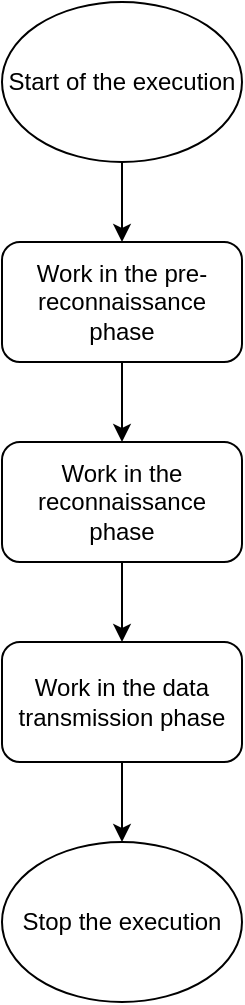 <mxfile version="13.7.5" type="device" pages="3"><diagram id="FmVqAxzDIAU9o4amakOp" name="Data exfiltration"><mxGraphModel dx="1038" dy="499" grid="1" gridSize="10" guides="1" tooltips="1" connect="1" arrows="1" fold="1" page="1" pageScale="1" pageWidth="850" pageHeight="1100" math="0" shadow="0"><root><mxCell id="ylC4O0EY6DUD0hQjd9hT-0"/><mxCell id="ylC4O0EY6DUD0hQjd9hT-1" parent="ylC4O0EY6DUD0hQjd9hT-0"/><mxCell id="bloJmnCgj9AqoXubU_6e-0" value="&lt;span&gt;Start of the execution&lt;/span&gt;" style="ellipse;whiteSpace=wrap;html=1;" vertex="1" parent="ylC4O0EY6DUD0hQjd9hT-1"><mxGeometry x="400" width="120" height="80" as="geometry"/></mxCell><mxCell id="0z73Ib8wT3s-EJNwYsqo-0" value="Work in the pre-reconnaissance phase" style="rounded=1;whiteSpace=wrap;html=1;" vertex="1" parent="ylC4O0EY6DUD0hQjd9hT-1"><mxGeometry x="400" y="120" width="120" height="60" as="geometry"/></mxCell><mxCell id="h3hoO_BoRo6AshsKopm7-0" value="" style="endArrow=classic;html=1;exitX=0.5;exitY=1;exitDx=0;exitDy=0;entryX=0.5;entryY=0;entryDx=0;entryDy=0;edgeStyle=orthogonalEdgeStyle;" edge="1" parent="ylC4O0EY6DUD0hQjd9hT-1" source="bloJmnCgj9AqoXubU_6e-0" target="0z73Ib8wT3s-EJNwYsqo-0"><mxGeometry width="50" height="50" relative="1" as="geometry"><mxPoint x="350" y="140" as="sourcePoint"/><mxPoint x="290" y="210" as="targetPoint"/></mxGeometry></mxCell><mxCell id="h3hoO_BoRo6AshsKopm7-1" value="Work in the reconnaissance phase" style="rounded=1;whiteSpace=wrap;html=1;" vertex="1" parent="ylC4O0EY6DUD0hQjd9hT-1"><mxGeometry x="400" y="220" width="120" height="60" as="geometry"/></mxCell><mxCell id="h3hoO_BoRo6AshsKopm7-2" value="Work in the data transmission phase" style="rounded=1;whiteSpace=wrap;html=1;" vertex="1" parent="ylC4O0EY6DUD0hQjd9hT-1"><mxGeometry x="400" y="320" width="120" height="60" as="geometry"/></mxCell><mxCell id="lDLMR8iciODxqv-F7bgt-0" value="&lt;span&gt;Stop the execution&lt;/span&gt;" style="ellipse;whiteSpace=wrap;html=1;" vertex="1" parent="ylC4O0EY6DUD0hQjd9hT-1"><mxGeometry x="400" y="420" width="120" height="80" as="geometry"/></mxCell><mxCell id="lDLMR8iciODxqv-F7bgt-1" value="" style="endArrow=classic;html=1;entryX=0.5;entryY=0;entryDx=0;entryDy=0;edgeStyle=orthogonalEdgeStyle;exitX=0.5;exitY=1;exitDx=0;exitDy=0;" edge="1" parent="ylC4O0EY6DUD0hQjd9hT-1" source="0z73Ib8wT3s-EJNwYsqo-0" target="h3hoO_BoRo6AshsKopm7-1"><mxGeometry width="50" height="50" relative="1" as="geometry"><mxPoint x="550" y="200" as="sourcePoint"/><mxPoint x="470" y="130" as="targetPoint"/></mxGeometry></mxCell><mxCell id="lDLMR8iciODxqv-F7bgt-2" value="" style="endArrow=classic;html=1;entryX=0.5;entryY=0;entryDx=0;entryDy=0;edgeStyle=orthogonalEdgeStyle;exitX=0.5;exitY=1;exitDx=0;exitDy=0;" edge="1" parent="ylC4O0EY6DUD0hQjd9hT-1" source="h3hoO_BoRo6AshsKopm7-1" target="h3hoO_BoRo6AshsKopm7-2"><mxGeometry width="50" height="50" relative="1" as="geometry"><mxPoint x="470" y="190" as="sourcePoint"/><mxPoint x="470" y="230" as="targetPoint"/></mxGeometry></mxCell><mxCell id="lDLMR8iciODxqv-F7bgt-3" value="" style="endArrow=classic;html=1;entryX=0.5;entryY=0;entryDx=0;entryDy=0;edgeStyle=orthogonalEdgeStyle;exitX=0.5;exitY=1;exitDx=0;exitDy=0;" edge="1" parent="ylC4O0EY6DUD0hQjd9hT-1" source="h3hoO_BoRo6AshsKopm7-2" target="lDLMR8iciODxqv-F7bgt-0"><mxGeometry width="50" height="50" relative="1" as="geometry"><mxPoint x="470" y="290" as="sourcePoint"/><mxPoint x="470" y="330" as="targetPoint"/></mxGeometry></mxCell></root></mxGraphModel></diagram><diagram id="kcEKyiXw3LY4Z_pXpMQ1" name="Emitter"><mxGraphModel dx="1038" dy="499" grid="1" gridSize="10" guides="1" tooltips="1" connect="1" arrows="1" fold="1" page="1" pageScale="1" pageWidth="850" pageHeight="1100" math="0" shadow="0"><root><mxCell id="0"/><mxCell id="1" parent="0"/><mxCell id="CT_mfB1pXwQxlS8KzmZg-2" value="Find the smart plug's device" style="rounded=1;whiteSpace=wrap;html=1;" parent="1" vertex="1"><mxGeometry x="400" y="110" width="120" height="60" as="geometry"/></mxCell><mxCell id="CT_mfB1pXwQxlS8KzmZg-3" value="&lt;span&gt;Start of the execution&lt;/span&gt;" style="ellipse;whiteSpace=wrap;html=1;" parent="1" vertex="1"><mxGeometry x="400" width="120" height="80" as="geometry"/></mxCell><mxCell id="CT_mfB1pXwQxlS8KzmZg-4" value="Connect to the smart plug's device" style="rounded=1;whiteSpace=wrap;html=1;" parent="1" vertex="1"><mxGeometry x="280" y="210" width="120" height="60" as="geometry"/></mxCell><mxCell id="CT_mfB1pXwQxlS8KzmZg-6" value="Read the smart plug's settings" style="rounded=1;whiteSpace=wrap;html=1;" parent="1" vertex="1"><mxGeometry x="520" y="210" width="120" height="60" as="geometry"/></mxCell><mxCell id="CT_mfB1pXwQxlS8KzmZg-8" value="Analyze the settings" style="rounded=1;whiteSpace=wrap;html=1;" parent="1" vertex="1"><mxGeometry x="520" y="310" width="120" height="60" as="geometry"/></mxCell><mxCell id="CT_mfB1pXwQxlS8KzmZg-9" value="Calculate the next color" style="rounded=1;whiteSpace=wrap;html=1;" parent="1" vertex="1"><mxGeometry x="280" y="310" width="120" height="60" as="geometry"/></mxCell><mxCell id="CT_mfB1pXwQxlS8KzmZg-10" value="Retrieve the data that should be exfiltrated" style="rounded=1;whiteSpace=wrap;html=1;" parent="1" vertex="1"><mxGeometry x="280" y="410" width="120" height="60" as="geometry"/></mxCell><mxCell id="CT_mfB1pXwQxlS8KzmZg-11" value="Convert the data that should be exfiltrated to bits" style="rounded=1;whiteSpace=wrap;html=1;" parent="1" vertex="1"><mxGeometry x="280" y="510" width="120" height="60" as="geometry"/></mxCell><mxCell id="CT_mfB1pXwQxlS8KzmZg-12" value="Apply the required compression functions" style="rounded=1;whiteSpace=wrap;html=1;" parent="1" vertex="1"><mxGeometry x="520" y="510" width="120" height="60" as="geometry"/></mxCell><mxCell id="CT_mfB1pXwQxlS8KzmZg-13" value="Data compression enabled" style="rhombus;whiteSpace=wrap;html=1;" parent="1" vertex="1"><mxGeometry x="440" y="400" width="80" height="80" as="geometry"/></mxCell><mxCell id="CT_mfB1pXwQxlS8KzmZg-14" value="" style="endArrow=classic;html=1;exitX=0.5;exitY=1;exitDx=0;exitDy=0;entryX=0.5;entryY=0;entryDx=0;entryDy=0;" parent="1" source="CT_mfB1pXwQxlS8KzmZg-3" target="CT_mfB1pXwQxlS8KzmZg-2" edge="1"><mxGeometry width="50" height="50" relative="1" as="geometry"><mxPoint x="260" y="210" as="sourcePoint"/><mxPoint x="310" y="160" as="targetPoint"/></mxGeometry></mxCell><mxCell id="CT_mfB1pXwQxlS8KzmZg-15" value="" style="endArrow=classic;html=1;exitX=0;exitY=0.5;exitDx=0;exitDy=0;entryX=0.5;entryY=0;entryDx=0;entryDy=0;edgeStyle=orthogonalEdgeStyle;" parent="1" source="CT_mfB1pXwQxlS8KzmZg-2" target="CT_mfB1pXwQxlS8KzmZg-4" edge="1"><mxGeometry width="50" height="50" relative="1" as="geometry"><mxPoint x="470" y="10" as="sourcePoint"/><mxPoint x="470" y="40" as="targetPoint"/></mxGeometry></mxCell><mxCell id="CT_mfB1pXwQxlS8KzmZg-16" value="" style="endArrow=classic;html=1;exitX=1;exitY=0.5;exitDx=0;exitDy=0;entryX=0;entryY=0.5;entryDx=0;entryDy=0;edgeStyle=orthogonalEdgeStyle;" parent="1" source="CT_mfB1pXwQxlS8KzmZg-4" target="CT_mfB1pXwQxlS8KzmZg-6" edge="1"><mxGeometry width="50" height="50" relative="1" as="geometry"><mxPoint x="530" y="70" as="sourcePoint"/><mxPoint x="340" y="210" as="targetPoint"/></mxGeometry></mxCell><mxCell id="CT_mfB1pXwQxlS8KzmZg-18" value="" style="endArrow=classic;html=1;exitX=0.5;exitY=1;exitDx=0;exitDy=0;entryX=0.5;entryY=0;entryDx=0;entryDy=0;edgeStyle=orthogonalEdgeStyle;" parent="1" source="CT_mfB1pXwQxlS8KzmZg-6" target="CT_mfB1pXwQxlS8KzmZg-8" edge="1"><mxGeometry width="50" height="50" relative="1" as="geometry"><mxPoint x="350" y="180" as="sourcePoint"/><mxPoint x="520" y="240" as="targetPoint"/></mxGeometry></mxCell><mxCell id="CT_mfB1pXwQxlS8KzmZg-19" value="" style="endArrow=classic;html=1;entryX=1;entryY=0.5;entryDx=0;entryDy=0;edgeStyle=orthogonalEdgeStyle;exitX=0;exitY=0.5;exitDx=0;exitDy=0;" parent="1" source="CT_mfB1pXwQxlS8KzmZg-8" target="CT_mfB1pXwQxlS8KzmZg-9" edge="1"><mxGeometry width="50" height="50" relative="1" as="geometry"><mxPoint x="490" y="300" as="sourcePoint"/><mxPoint x="530" y="250" as="targetPoint"/></mxGeometry></mxCell><mxCell id="CT_mfB1pXwQxlS8KzmZg-21" value="" style="endArrow=classic;html=1;edgeStyle=orthogonalEdgeStyle;exitX=0.5;exitY=1;exitDx=0;exitDy=0;entryX=0.5;entryY=0;entryDx=0;entryDy=0;" parent="1" source="CT_mfB1pXwQxlS8KzmZg-9" target="CT_mfB1pXwQxlS8KzmZg-10" edge="1"><mxGeometry width="50" height="50" relative="1" as="geometry"><mxPoint x="410" y="420" as="sourcePoint"/><mxPoint x="340" y="430" as="targetPoint"/></mxGeometry></mxCell><mxCell id="CT_mfB1pXwQxlS8KzmZg-22" value="" style="endArrow=classic;html=1;edgeStyle=orthogonalEdgeStyle;exitX=1;exitY=0.5;exitDx=0;exitDy=0;entryX=0;entryY=0.5;entryDx=0;entryDy=0;" parent="1" source="CT_mfB1pXwQxlS8KzmZg-10" target="CT_mfB1pXwQxlS8KzmZg-13" edge="1"><mxGeometry width="50" height="50" relative="1" as="geometry"><mxPoint x="350" y="380" as="sourcePoint"/><mxPoint x="350" y="420" as="targetPoint"/></mxGeometry></mxCell><mxCell id="CT_mfB1pXwQxlS8KzmZg-23" value="" style="endArrow=classic;html=1;edgeStyle=orthogonalEdgeStyle;exitX=1;exitY=0.5;exitDx=0;exitDy=0;entryX=0.5;entryY=0;entryDx=0;entryDy=0;" parent="1" source="CT_mfB1pXwQxlS8KzmZg-13" target="CT_mfB1pXwQxlS8KzmZg-12" edge="1"><mxGeometry width="50" height="50" relative="1" as="geometry"><mxPoint x="350" y="380" as="sourcePoint"/><mxPoint x="350" y="420" as="targetPoint"/></mxGeometry></mxCell><mxCell id="CT_mfB1pXwQxlS8KzmZg-24" value="Yes" style="edgeLabel;html=1;align=center;verticalAlign=middle;resizable=0;points=[];" parent="CT_mfB1pXwQxlS8KzmZg-23" vertex="1" connectable="0"><mxGeometry x="-0.865" y="1" relative="1" as="geometry"><mxPoint y="-9" as="offset"/></mxGeometry></mxCell><mxCell id="CT_mfB1pXwQxlS8KzmZg-25" value="" style="endArrow=classic;html=1;edgeStyle=orthogonalEdgeStyle;exitX=0.5;exitY=1;exitDx=0;exitDy=0;entryX=1;entryY=0.5;entryDx=0;entryDy=0;" parent="1" source="CT_mfB1pXwQxlS8KzmZg-13" target="CT_mfB1pXwQxlS8KzmZg-11" edge="1"><mxGeometry width="50" height="50" relative="1" as="geometry"><mxPoint x="350" y="380" as="sourcePoint"/><mxPoint x="350" y="420" as="targetPoint"/></mxGeometry></mxCell><mxCell id="CT_mfB1pXwQxlS8KzmZg-27" value="No" style="edgeLabel;html=1;align=center;verticalAlign=middle;resizable=0;points=[];" parent="CT_mfB1pXwQxlS8KzmZg-25" vertex="1" connectable="0"><mxGeometry x="-0.777" y="3" relative="1" as="geometry"><mxPoint x="7" y="-6" as="offset"/></mxGeometry></mxCell><mxCell id="CT_mfB1pXwQxlS8KzmZg-26" value="" style="endArrow=classic;html=1;edgeStyle=orthogonalEdgeStyle;exitX=0;exitY=0.5;exitDx=0;exitDy=0;entryX=1;entryY=0.5;entryDx=0;entryDy=0;" parent="1" source="CT_mfB1pXwQxlS8KzmZg-12" target="CT_mfB1pXwQxlS8KzmZg-11" edge="1"><mxGeometry width="50" height="50" relative="1" as="geometry"><mxPoint x="490" y="490" as="sourcePoint"/><mxPoint x="410" y="550" as="targetPoint"/></mxGeometry></mxCell><mxCell id="CT_mfB1pXwQxlS8KzmZg-28" value="Convert the bits to colors" style="rounded=1;whiteSpace=wrap;html=1;" parent="1" vertex="1"><mxGeometry x="280" y="610" width="120" height="60" as="geometry"/></mxCell><mxCell id="CT_mfB1pXwQxlS8KzmZg-30" value="" style="endArrow=classic;html=1;edgeStyle=orthogonalEdgeStyle;exitX=0.5;exitY=1;exitDx=0;exitDy=0;entryX=0.5;entryY=0;entryDx=0;entryDy=0;" parent="1" source="CT_mfB1pXwQxlS8KzmZg-11" target="CT_mfB1pXwQxlS8KzmZg-28" edge="1"><mxGeometry width="50" height="50" relative="1" as="geometry"><mxPoint x="350" y="380" as="sourcePoint"/><mxPoint x="350" y="420" as="targetPoint"/></mxGeometry></mxCell><mxCell id="CT_mfB1pXwQxlS8KzmZg-31" value="" style="endArrow=classic;html=1;edgeStyle=orthogonalEdgeStyle;entryX=0;entryY=0.5;entryDx=0;entryDy=0;exitX=0.5;exitY=1;exitDx=0;exitDy=0;" parent="1" source="CT_mfB1pXwQxlS8KzmZg-32" target="CT_mfB1pXwQxlS8KzmZg-40" edge="1"><mxGeometry width="50" height="50" relative="1" as="geometry"><mxPoint x="640" y="720" as="sourcePoint"/><mxPoint x="440" y="740" as="targetPoint"/><Array as="points"><mxPoint x="480" y="740"/><mxPoint x="300" y="740"/><mxPoint x="300" y="880"/></Array></mxGeometry></mxCell><mxCell id="CT_mfB1pXwQxlS8KzmZg-36" value="No" style="edgeLabel;html=1;align=center;verticalAlign=middle;resizable=0;points=[];" parent="CT_mfB1pXwQxlS8KzmZg-31" vertex="1" connectable="0"><mxGeometry x="-0.622" y="-2" relative="1" as="geometry"><mxPoint x="10" y="-48" as="offset"/></mxGeometry></mxCell><mxCell id="CT_mfB1pXwQxlS8KzmZg-32" value="Settings needs to be changed" style="rhombus;whiteSpace=wrap;html=1;" parent="1" vertex="1"><mxGeometry x="440" y="600" width="80" height="80" as="geometry"/></mxCell><mxCell id="CT_mfB1pXwQxlS8KzmZg-33" value="Change the smart plug's settings" style="rounded=1;whiteSpace=wrap;html=1;" parent="1" vertex="1"><mxGeometry x="520" y="710" width="120" height="60" as="geometry"/></mxCell><mxCell id="CT_mfB1pXwQxlS8KzmZg-34" value="" style="endArrow=classic;html=1;edgeStyle=orthogonalEdgeStyle;entryX=0.5;entryY=0;entryDx=0;entryDy=0;exitX=1;exitY=0.5;exitDx=0;exitDy=0;" parent="1" source="CT_mfB1pXwQxlS8KzmZg-32" target="CT_mfB1pXwQxlS8KzmZg-33" edge="1"><mxGeometry width="50" height="50" relative="1" as="geometry"><mxPoint x="490" y="690" as="sourcePoint"/><mxPoint x="410" y="740" as="targetPoint"/></mxGeometry></mxCell><mxCell id="CT_mfB1pXwQxlS8KzmZg-35" value="Yes" style="edgeLabel;html=1;align=center;verticalAlign=middle;resizable=0;points=[];" parent="CT_mfB1pXwQxlS8KzmZg-34" vertex="1" connectable="0"><mxGeometry x="-0.772" relative="1" as="geometry"><mxPoint y="-10" as="offset"/></mxGeometry></mxCell><mxCell id="CT_mfB1pXwQxlS8KzmZg-37" value="" style="endArrow=classic;html=1;edgeStyle=orthogonalEdgeStyle;entryX=0;entryY=0.5;entryDx=0;entryDy=0;exitX=1;exitY=0.5;exitDx=0;exitDy=0;" parent="1" source="CT_mfB1pXwQxlS8KzmZg-28" target="CT_mfB1pXwQxlS8KzmZg-32" edge="1"><mxGeometry width="50" height="50" relative="1" as="geometry"><mxPoint x="420" y="680" as="sourcePoint"/><mxPoint x="350" y="620" as="targetPoint"/></mxGeometry></mxCell><mxCell id="CT_mfB1pXwQxlS8KzmZg-40" value="The&lt;br&gt;color or the settings needs to&lt;br&gt;be changed&lt;br&gt;again" style="rhombus;whiteSpace=wrap;html=1;" parent="1" vertex="1"><mxGeometry x="350" y="830" width="100" height="100" as="geometry"/></mxCell><mxCell id="CT_mfB1pXwQxlS8KzmZg-41" value="" style="endArrow=classic;html=1;edgeStyle=orthogonalEdgeStyle;exitX=1;exitY=0.5;exitDx=0;exitDy=0;entryX=0;entryY=0.5;entryDx=0;entryDy=0;" parent="1" source="CT_mfB1pXwQxlS8KzmZg-40" target="kiV2F2CrPxqC1i02tBPz-7" edge="1"><mxGeometry width="50" height="50" relative="1" as="geometry"><mxPoint x="400" y="850" as="sourcePoint"/><mxPoint x="490" y="830" as="targetPoint"/></mxGeometry></mxCell><mxCell id="kiV2F2CrPxqC1i02tBPz-9" value="Yes" style="edgeLabel;html=1;align=center;verticalAlign=middle;resizable=0;points=[];" parent="CT_mfB1pXwQxlS8KzmZg-41" vertex="1" connectable="0"><mxGeometry x="-0.882" y="5" relative="1" as="geometry"><mxPoint x="6" y="-5" as="offset"/></mxGeometry></mxCell><mxCell id="CT_mfB1pXwQxlS8KzmZg-42" value="" style="endArrow=classic;html=1;edgeStyle=orthogonalEdgeStyle;exitX=1.004;exitY=0.581;exitDx=0;exitDy=0;entryX=0.5;entryY=0;entryDx=0;entryDy=0;exitPerimeter=0;" parent="1" source="kiV2F2CrPxqC1i02tBPz-7" target="CT_mfB1pXwQxlS8KzmZg-32" edge="1"><mxGeometry width="50" height="50" relative="1" as="geometry"><mxPoint x="550" y="860" as="sourcePoint"/><mxPoint x="620" y="860" as="targetPoint"/><Array as="points"><mxPoint x="650" y="885"/><mxPoint x="650" y="580"/><mxPoint x="480" y="580"/></Array></mxGeometry></mxCell><mxCell id="CT_mfB1pXwQxlS8KzmZg-44" value="&lt;span&gt;Stop the execution&lt;/span&gt;" style="ellipse;whiteSpace=wrap;html=1;" parent="1" vertex="1"><mxGeometry x="420" y="990" width="120" height="80" as="geometry"/></mxCell><mxCell id="CT_mfB1pXwQxlS8KzmZg-45" value="" style="endArrow=classic;html=1;edgeStyle=orthogonalEdgeStyle;exitX=0.5;exitY=1;exitDx=0;exitDy=0;entryX=0.5;entryY=0;entryDx=0;entryDy=0;" parent="1" source="CT_mfB1pXwQxlS8KzmZg-40" target="CT_mfB1pXwQxlS8KzmZg-44" edge="1"><mxGeometry width="50" height="50" relative="1" as="geometry"><mxPoint x="350" y="780" as="sourcePoint"/><mxPoint x="440" y="860" as="targetPoint"/></mxGeometry></mxCell><mxCell id="kiV2F2CrPxqC1i02tBPz-10" value="No" style="edgeLabel;html=1;align=center;verticalAlign=middle;resizable=0;points=[];" parent="CT_mfB1pXwQxlS8KzmZg-45" vertex="1" connectable="0"><mxGeometry x="-0.888" relative="1" as="geometry"><mxPoint x="15" as="offset"/></mxGeometry></mxCell><mxCell id="kiV2F2CrPxqC1i02tBPz-7" value="Wait an amount of time" style="rounded=1;whiteSpace=wrap;html=1;" parent="1" vertex="1"><mxGeometry x="520" y="850" width="120" height="60" as="geometry"/></mxCell><mxCell id="kiV2F2CrPxqC1i02tBPz-11" value="" style="endArrow=classic;html=1;edgeStyle=orthogonalEdgeStyle;exitX=0.5;exitY=1;exitDx=0;exitDy=0;entryX=0.5;entryY=0;entryDx=0;entryDy=0;" parent="1" source="CT_mfB1pXwQxlS8KzmZg-33" target="CT_mfB1pXwQxlS8KzmZg-40" edge="1"><mxGeometry width="50" height="50" relative="1" as="geometry"><mxPoint x="410" y="650" as="sourcePoint"/><mxPoint x="490" y="780" as="targetPoint"/></mxGeometry></mxCell></root></mxGraphModel></diagram><diagram id="2vVMofxVs-9-4HnUVaGb" name="Receiver"><mxGraphModel dx="1038" dy="499" grid="1" gridSize="10" guides="1" tooltips="1" connect="1" arrows="1" fold="1" page="1" pageScale="1" pageWidth="850" pageHeight="1100" math="0" shadow="0"><root><mxCell id="B4uvKr7AjPEj0GwYA7wv-0"/><mxCell id="B4uvKr7AjPEj0GwYA7wv-1" parent="B4uvKr7AjPEj0GwYA7wv-0"/><mxCell id="6LmxrY3PYZnc5kq_y8Yz-0" value="Read the next frame" style="rounded=1;whiteSpace=wrap;html=1;" vertex="1" parent="B4uvKr7AjPEj0GwYA7wv-1"><mxGeometry x="400" y="110" width="120" height="60" as="geometry"/></mxCell><mxCell id="6LmxrY3PYZnc5kq_y8Yz-1" value="&lt;span&gt;Start of the execution&lt;/span&gt;" style="ellipse;whiteSpace=wrap;html=1;" vertex="1" parent="B4uvKr7AjPEj0GwYA7wv-1"><mxGeometry x="400" width="120" height="80" as="geometry"/></mxCell><mxCell id="6LmxrY3PYZnc5kq_y8Yz-2" value="Calculate the average color components" style="rounded=1;whiteSpace=wrap;html=1;" vertex="1" parent="B4uvKr7AjPEj0GwYA7wv-1"><mxGeometry x="240" y="270" width="120" height="60" as="geometry"/></mxCell><mxCell id="6LmxrY3PYZnc5kq_y8Yz-3" value="Define the current calculated color as the initial color" style="rounded=1;whiteSpace=wrap;html=1;" vertex="1" parent="B4uvKr7AjPEj0GwYA7wv-1"><mxGeometry x="560" y="210" width="120" height="60" as="geometry"/></mxCell><mxCell id="6LmxrY3PYZnc5kq_y8Yz-4" value="" style="endArrow=classic;html=1;exitX=0.5;exitY=1;exitDx=0;exitDy=0;entryX=0.5;entryY=0;entryDx=0;entryDy=0;" edge="1" parent="B4uvKr7AjPEj0GwYA7wv-1" source="6LmxrY3PYZnc5kq_y8Yz-1" target="6LmxrY3PYZnc5kq_y8Yz-0"><mxGeometry width="50" height="50" relative="1" as="geometry"><mxPoint x="260" y="210" as="sourcePoint"/><mxPoint x="310" y="160" as="targetPoint"/></mxGeometry></mxCell><mxCell id="6LmxrY3PYZnc5kq_y8Yz-5" value="" style="endArrow=classic;html=1;exitX=0;exitY=0.5;exitDx=0;exitDy=0;entryX=0.5;entryY=0;entryDx=0;entryDy=0;edgeStyle=orthogonalEdgeStyle;" edge="1" parent="B4uvKr7AjPEj0GwYA7wv-1" source="6LmxrY3PYZnc5kq_y8Yz-0" target="UNrzZP2-fuSoXRntNCi0-52"><mxGeometry width="50" height="50" relative="1" as="geometry"><mxPoint x="470" y="10" as="sourcePoint"/><mxPoint x="470" y="40" as="targetPoint"/></mxGeometry></mxCell><mxCell id="6LmxrY3PYZnc5kq_y8Yz-6" value="" style="endArrow=classic;html=1;exitX=1;exitY=0.5;exitDx=0;exitDy=0;entryX=0;entryY=0.5;entryDx=0;entryDy=0;edgeStyle=orthogonalEdgeStyle;" edge="1" parent="B4uvKr7AjPEj0GwYA7wv-1" source="6LmxrY3PYZnc5kq_y8Yz-2" target="cclOkQun2SQc8G7EMMKB-0"><mxGeometry width="50" height="50" relative="1" as="geometry"><mxPoint x="530" y="70" as="sourcePoint"/><mxPoint x="340" y="210" as="targetPoint"/></mxGeometry></mxCell><mxCell id="cclOkQun2SQc8G7EMMKB-8" value="" style="edgeStyle=orthogonalEdgeStyle;rounded=1;orthogonalLoop=1;jettySize=auto;html=1;entryX=0.5;entryY=0;entryDx=0;entryDy=0;exitX=0.5;exitY=1;exitDx=0;exitDy=0;" edge="1" parent="B4uvKr7AjPEj0GwYA7wv-1" source="cclOkQun2SQc8G7EMMKB-0" target="cclOkQun2SQc8G7EMMKB-30"><mxGeometry relative="1" as="geometry"><mxPoint x="460" y="490" as="sourcePoint"/></mxGeometry></mxCell><mxCell id="cclOkQun2SQc8G7EMMKB-10" value="Yes" style="edgeLabel;html=1;align=center;verticalAlign=middle;resizable=0;points=[];" vertex="1" connectable="0" parent="cclOkQun2SQc8G7EMMKB-8"><mxGeometry x="-0.512" y="1" relative="1" as="geometry"><mxPoint x="-21" y="-14" as="offset"/></mxGeometry></mxCell><mxCell id="cclOkQun2SQc8G7EMMKB-0" value="Initial color saved" style="rhombus;whiteSpace=wrap;html=1;" vertex="1" parent="B4uvKr7AjPEj0GwYA7wv-1"><mxGeometry x="420" y="200" width="80" height="80" as="geometry"/></mxCell><mxCell id="cclOkQun2SQc8G7EMMKB-1" value="" style="endArrow=classic;html=1;exitX=1;exitY=0.5;exitDx=0;exitDy=0;entryX=0;entryY=0.5;entryDx=0;entryDy=0;edgeStyle=orthogonalEdgeStyle;" edge="1" parent="B4uvKr7AjPEj0GwYA7wv-1" source="cclOkQun2SQc8G7EMMKB-0" target="6LmxrY3PYZnc5kq_y8Yz-3"><mxGeometry width="50" height="50" relative="1" as="geometry"><mxPoint x="410" y="250" as="sourcePoint"/><mxPoint x="435" y="280" as="targetPoint"/></mxGeometry></mxCell><mxCell id="cclOkQun2SQc8G7EMMKB-2" value="No" style="edgeLabel;html=1;align=center;verticalAlign=middle;resizable=0;points=[];" vertex="1" connectable="0" parent="cclOkQun2SQc8G7EMMKB-1"><mxGeometry x="-0.684" y="-4" relative="1" as="geometry"><mxPoint y="-14" as="offset"/></mxGeometry></mxCell><mxCell id="cclOkQun2SQc8G7EMMKB-4" value="The color&lt;br&gt;variations exceeded&lt;br&gt;the limits compared to the previous&lt;br&gt;stable state" style="rhombus;whiteSpace=wrap;html=1;" vertex="1" parent="B4uvKr7AjPEj0GwYA7wv-1"><mxGeometry x="560" y="655" width="130" height="130" as="geometry"/></mxCell><mxCell id="cclOkQun2SQc8G7EMMKB-7" value="" style="endArrow=classic;html=1;entryX=1;entryY=0.5;entryDx=0;entryDy=0;edgeStyle=orthogonalEdgeStyle;exitX=0;exitY=0.5;exitDx=0;exitDy=0;" edge="1" parent="B4uvKr7AjPEj0GwYA7wv-1" source="cclOkQun2SQc8G7EMMKB-4" target="cclOkQun2SQc8G7EMMKB-13"><mxGeometry width="50" height="50" relative="1" as="geometry"><mxPoint x="560" y="830" as="sourcePoint"/><mxPoint x="590" y="720" as="targetPoint"/></mxGeometry></mxCell><mxCell id="cclOkQun2SQc8G7EMMKB-11" value="No" style="edgeLabel;html=1;align=center;verticalAlign=middle;resizable=0;points=[];" vertex="1" connectable="0" parent="cclOkQun2SQc8G7EMMKB-7"><mxGeometry x="-0.24" y="1" relative="1" as="geometry"><mxPoint x="9" y="-11" as="offset"/></mxGeometry></mxCell><mxCell id="cclOkQun2SQc8G7EMMKB-9" value="" style="edgeStyle=orthogonalEdgeStyle;rounded=1;orthogonalLoop=1;jettySize=auto;html=1;entryX=1;entryY=0.5;entryDx=0;entryDy=0;exitX=0.5;exitY=1;exitDx=0;exitDy=0;" edge="1" parent="B4uvKr7AjPEj0GwYA7wv-1" source="6LmxrY3PYZnc5kq_y8Yz-3" target="cclOkQun2SQc8G7EMMKB-30"><mxGeometry relative="1" as="geometry"><mxPoint x="760" y="400" as="sourcePoint"/><mxPoint x="370" y="250" as="targetPoint"/></mxGeometry></mxCell><mxCell id="cclOkQun2SQc8G7EMMKB-13" value="The&lt;br&gt;current time is greater than the resuming&lt;br&gt;time" style="rhombus;whiteSpace=wrap;html=1;" vertex="1" parent="B4uvKr7AjPEj0GwYA7wv-1"><mxGeometry x="410" y="670" width="100" height="100" as="geometry"/></mxCell><mxCell id="cclOkQun2SQc8G7EMMKB-15" value="" style="edgeStyle=orthogonalEdgeStyle;rounded=1;orthogonalLoop=1;jettySize=auto;html=1;entryX=0.5;entryY=0;entryDx=0;entryDy=0;exitX=0.5;exitY=1;exitDx=0;exitDy=0;" edge="1" parent="B4uvKr7AjPEj0GwYA7wv-1" source="cclOkQun2SQc8G7EMMKB-13" target="UNrzZP2-fuSoXRntNCi0-10"><mxGeometry relative="1" as="geometry"><mxPoint x="630" y="760" as="sourcePoint"/><mxPoint x="790" y="800" as="targetPoint"/></mxGeometry></mxCell><mxCell id="cclOkQun2SQc8G7EMMKB-16" value="Yes" style="edgeLabel;html=1;align=center;verticalAlign=middle;resizable=0;points=[];" vertex="1" connectable="0" parent="cclOkQun2SQc8G7EMMKB-15"><mxGeometry x="-0.512" y="1" relative="1" as="geometry"><mxPoint x="-21" y="-5" as="offset"/></mxGeometry></mxCell><mxCell id="cclOkQun2SQc8G7EMMKB-17" value="" style="edgeStyle=orthogonalEdgeStyle;rounded=1;orthogonalLoop=1;jettySize=auto;html=1;entryX=0.5;entryY=0;entryDx=0;entryDy=0;exitX=0.5;exitY=1;exitDx=0;exitDy=0;" edge="1" parent="B4uvKr7AjPEj0GwYA7wv-1" source="cclOkQun2SQc8G7EMMKB-4" target="UNrzZP2-fuSoXRntNCi0-11"><mxGeometry relative="1" as="geometry"><mxPoint x="470" y="890" as="sourcePoint"/><mxPoint x="630" y="930" as="targetPoint"/></mxGeometry></mxCell><mxCell id="cclOkQun2SQc8G7EMMKB-18" value="Yes" style="edgeLabel;html=1;align=center;verticalAlign=middle;resizable=0;points=[];" vertex="1" connectable="0" parent="cclOkQun2SQc8G7EMMKB-17"><mxGeometry x="-0.512" y="1" relative="1" as="geometry"><mxPoint x="14" y="63" as="offset"/></mxGeometry></mxCell><mxCell id="cclOkQun2SQc8G7EMMKB-21" value="Processing&lt;br&gt;state is equals to &quot;search for additional color's&lt;br&gt;variations&quot;" style="rhombus;whiteSpace=wrap;html=1;" vertex="1" parent="B4uvKr7AjPEj0GwYA7wv-1"><mxGeometry x="400" y="510" width="120" height="120" as="geometry"/></mxCell><mxCell id="cclOkQun2SQc8G7EMMKB-22" value="" style="edgeStyle=orthogonalEdgeStyle;rounded=1;orthogonalLoop=1;jettySize=auto;html=1;entryX=0.5;entryY=0;entryDx=0;entryDy=0;exitX=1;exitY=0.5;exitDx=0;exitDy=0;" edge="1" parent="B4uvKr7AjPEj0GwYA7wv-1" source="cclOkQun2SQc8G7EMMKB-21" target="cclOkQun2SQc8G7EMMKB-4"><mxGeometry relative="1" as="geometry"><mxPoint x="470" y="500" as="sourcePoint"/><mxPoint x="620" y="680" as="targetPoint"/></mxGeometry></mxCell><mxCell id="cclOkQun2SQc8G7EMMKB-23" value="Yes" style="edgeLabel;html=1;align=center;verticalAlign=middle;resizable=0;points=[];" vertex="1" connectable="0" parent="cclOkQun2SQc8G7EMMKB-22"><mxGeometry x="-0.512" y="1" relative="1" as="geometry"><mxPoint x="-39" y="-9" as="offset"/></mxGeometry></mxCell><mxCell id="cclOkQun2SQc8G7EMMKB-24" value="Processing&lt;br&gt;state is equals to &quot;stabilize the&lt;br&gt;color&quot;" style="rhombus;whiteSpace=wrap;html=1;" vertex="1" parent="B4uvKr7AjPEj0GwYA7wv-1"><mxGeometry x="240" y="510" width="120" height="120" as="geometry"/></mxCell><mxCell id="cclOkQun2SQc8G7EMMKB-25" value="" style="edgeStyle=orthogonalEdgeStyle;rounded=1;orthogonalLoop=1;jettySize=auto;html=1;entryX=1;entryY=0.5;entryDx=0;entryDy=0;exitX=0;exitY=0.5;exitDx=0;exitDy=0;" edge="1" parent="B4uvKr7AjPEj0GwYA7wv-1" source="cclOkQun2SQc8G7EMMKB-21" target="cclOkQun2SQc8G7EMMKB-24"><mxGeometry relative="1" as="geometry"><mxPoint x="530" y="580" as="sourcePoint"/><mxPoint x="630" y="680" as="targetPoint"/></mxGeometry></mxCell><mxCell id="cclOkQun2SQc8G7EMMKB-26" value="No" style="edgeLabel;html=1;align=center;verticalAlign=middle;resizable=0;points=[];" vertex="1" connectable="0" parent="cclOkQun2SQc8G7EMMKB-25"><mxGeometry x="-0.512" y="1" relative="1" as="geometry"><mxPoint y="-9" as="offset"/></mxGeometry></mxCell><mxCell id="cclOkQun2SQc8G7EMMKB-27" value="" style="edgeStyle=orthogonalEdgeStyle;rounded=1;orthogonalLoop=1;jettySize=auto;html=1;entryX=0.5;entryY=0;entryDx=0;entryDy=0;exitX=0.5;exitY=1;exitDx=0;exitDy=0;" edge="1" parent="B4uvKr7AjPEj0GwYA7wv-1" source="cclOkQun2SQc8G7EMMKB-24" target="UNrzZP2-fuSoXRntNCi0-21"><mxGeometry relative="1" as="geometry"><mxPoint x="410" y="580" as="sourcePoint"/><mxPoint x="300" y="680" as="targetPoint"/></mxGeometry></mxCell><mxCell id="cclOkQun2SQc8G7EMMKB-28" value="Yes" style="edgeLabel;html=1;align=center;verticalAlign=middle;resizable=0;points=[];" vertex="1" connectable="0" parent="cclOkQun2SQc8G7EMMKB-27"><mxGeometry x="-0.512" y="1" relative="1" as="geometry"><mxPoint x="-16" y="-12" as="offset"/></mxGeometry></mxCell><mxCell id="cclOkQun2SQc8G7EMMKB-30" value="One bit&lt;br&gt;was successfully&lt;br&gt;received previously&lt;br&gt;and the current color is very close to&lt;br&gt;the initial&lt;br&gt;color" style="rhombus;whiteSpace=wrap;html=1;" vertex="1" parent="B4uvKr7AjPEj0GwYA7wv-1"><mxGeometry x="390" y="310" width="140" height="140" as="geometry"/></mxCell><mxCell id="cclOkQun2SQc8G7EMMKB-31" value="" style="edgeStyle=orthogonalEdgeStyle;rounded=1;orthogonalLoop=1;jettySize=auto;html=1;exitX=0;exitY=0.5;exitDx=0;exitDy=0;entryX=0.5;entryY=0;entryDx=0;entryDy=0;strokeColor=#990000;" edge="1" parent="B4uvKr7AjPEj0GwYA7wv-1" source="cclOkQun2SQc8G7EMMKB-30" target="UNrzZP2-fuSoXRntNCi0-0"><mxGeometry relative="1" as="geometry"><mxPoint x="340" y="320" as="sourcePoint"/><mxPoint x="200" y="410" as="targetPoint"/><Array as="points"><mxPoint x="140" y="380"/><mxPoint x="140" y="1130"/><mxPoint x="180" y="1130"/></Array></mxGeometry></mxCell><mxCell id="cclOkQun2SQc8G7EMMKB-32" value="Yes" style="edgeLabel;html=1;align=center;verticalAlign=middle;resizable=0;points=[];" vertex="1" connectable="0" parent="cclOkQun2SQc8G7EMMKB-31"><mxGeometry x="-0.512" y="1" relative="1" as="geometry"><mxPoint x="239" y="-99" as="offset"/></mxGeometry></mxCell><mxCell id="UNrzZP2-fuSoXRntNCi0-0" value="&lt;span&gt;Stop the execution&lt;/span&gt;" style="ellipse;whiteSpace=wrap;html=1;" vertex="1" parent="B4uvKr7AjPEj0GwYA7wv-1"><mxGeometry x="120" y="1240" width="120" height="80" as="geometry"/></mxCell><mxCell id="UNrzZP2-fuSoXRntNCi0-1" value="" style="edgeStyle=orthogonalEdgeStyle;rounded=1;orthogonalLoop=1;jettySize=auto;html=1;exitX=0.5;exitY=1;exitDx=0;exitDy=0;entryX=0.5;entryY=0;entryDx=0;entryDy=0;" edge="1" parent="B4uvKr7AjPEj0GwYA7wv-1" source="cclOkQun2SQc8G7EMMKB-30" target="cclOkQun2SQc8G7EMMKB-21"><mxGeometry relative="1" as="geometry"><mxPoint x="110" y="520" as="sourcePoint"/><mxPoint x="280" y="450" as="targetPoint"/></mxGeometry></mxCell><mxCell id="UNrzZP2-fuSoXRntNCi0-2" value="No" style="edgeLabel;html=1;align=center;verticalAlign=middle;resizable=0;points=[];" vertex="1" connectable="0" parent="UNrzZP2-fuSoXRntNCi0-1"><mxGeometry x="-0.512" y="1" relative="1" as="geometry"><mxPoint x="-21" y="-15" as="offset"/></mxGeometry></mxCell><mxCell id="UNrzZP2-fuSoXRntNCi0-8" value="" style="edgeStyle=orthogonalEdgeStyle;rounded=1;orthogonalLoop=1;jettySize=auto;html=1;exitX=0;exitY=0.5;exitDx=0;exitDy=0;entryX=0;entryY=0.25;entryDx=0;entryDy=0;" edge="1" parent="B4uvKr7AjPEj0GwYA7wv-1" source="cclOkQun2SQc8G7EMMKB-24" target="6LmxrY3PYZnc5kq_y8Yz-0"><mxGeometry relative="1" as="geometry"><mxPoint x="410" y="580" as="sourcePoint"/><mxPoint x="180" y="190" as="targetPoint"/></mxGeometry></mxCell><mxCell id="UNrzZP2-fuSoXRntNCi0-9" value="No" style="edgeLabel;html=1;align=center;verticalAlign=middle;resizable=0;points=[];" vertex="1" connectable="0" parent="UNrzZP2-fuSoXRntNCi0-8"><mxGeometry x="-0.512" y="1" relative="1" as="geometry"><mxPoint x="11" y="119" as="offset"/></mxGeometry></mxCell><mxCell id="UNrzZP2-fuSoXRntNCi0-10" value="Update the next resuming time" style="rounded=1;whiteSpace=wrap;html=1;" vertex="1" parent="B4uvKr7AjPEj0GwYA7wv-1"><mxGeometry x="400" y="800" width="120" height="50" as="geometry"/></mxCell><mxCell id="UNrzZP2-fuSoXRntNCi0-11" value="Set the processing state as &quot;stabilize the&lt;br&gt;color&quot;" style="rounded=1;whiteSpace=wrap;html=1;" vertex="1" parent="B4uvKr7AjPEj0GwYA7wv-1"><mxGeometry x="565" y="915" width="120" height="50" as="geometry"/></mxCell><mxCell id="UNrzZP2-fuSoXRntNCi0-12" value="" style="endArrow=classic;html=1;edgeStyle=orthogonalEdgeStyle;exitX=0.563;exitY=0.992;exitDx=0;exitDy=0;exitPerimeter=0;entryX=0.5;entryY=0;entryDx=0;entryDy=0;" edge="1" parent="B4uvKr7AjPEj0GwYA7wv-1" source="UNrzZP2-fuSoXRntNCi0-10" target="UNrzZP2-fuSoXRntNCi0-13"><mxGeometry width="50" height="50" relative="1" as="geometry"><mxPoint x="650" y="460" as="sourcePoint"/><mxPoint x="760" y="640" as="targetPoint"/></mxGeometry></mxCell><mxCell id="UNrzZP2-fuSoXRntNCi0-13" value="A&lt;br&gt;previous color was been&lt;br&gt;seen" style="rhombus;whiteSpace=wrap;html=1;" vertex="1" parent="B4uvKr7AjPEj0GwYA7wv-1"><mxGeometry x="410" y="890" width="100" height="100" as="geometry"/></mxCell><mxCell id="UNrzZP2-fuSoXRntNCi0-14" value="" style="endArrow=classic;html=1;edgeStyle=orthogonalEdgeStyle;exitX=1;exitY=0.5;exitDx=0;exitDy=0;entryX=0;entryY=0.5;entryDx=0;entryDy=0;" edge="1" parent="B4uvKr7AjPEj0GwYA7wv-1" source="UNrzZP2-fuSoXRntNCi0-13" target="UNrzZP2-fuSoXRntNCi0-11"><mxGeometry width="50" height="50" relative="1" as="geometry"><mxPoint x="477.56" y="859.6" as="sourcePoint"/><mxPoint x="470" y="900" as="targetPoint"/></mxGeometry></mxCell><mxCell id="UNrzZP2-fuSoXRntNCi0-15" value="Yes" style="edgeLabel;html=1;align=center;verticalAlign=middle;resizable=0;points=[];" vertex="1" connectable="0" parent="UNrzZP2-fuSoXRntNCi0-14"><mxGeometry x="-0.749" y="-1" relative="1" as="geometry"><mxPoint x="3" y="-11" as="offset"/></mxGeometry></mxCell><mxCell id="UNrzZP2-fuSoXRntNCi0-16" value="" style="edgeStyle=orthogonalEdgeStyle;rounded=1;orthogonalLoop=1;jettySize=auto;html=1;exitX=0;exitY=0.5;exitDx=0;exitDy=0;entryX=0;entryY=0.25;entryDx=0;entryDy=0;strokeColor=#4D9900;" edge="1" parent="B4uvKr7AjPEj0GwYA7wv-1" source="UNrzZP2-fuSoXRntNCi0-13" target="6LmxrY3PYZnc5kq_y8Yz-0"><mxGeometry relative="1" as="geometry"><mxPoint x="250" y="580" as="sourcePoint"/><mxPoint x="270" y="90" as="targetPoint"/><Array as="points"><mxPoint x="200" y="940"/><mxPoint x="200" y="125"/></Array></mxGeometry></mxCell><mxCell id="UNrzZP2-fuSoXRntNCi0-17" value="No" style="edgeLabel;html=1;align=center;verticalAlign=middle;resizable=0;points=[];" vertex="1" connectable="0" parent="UNrzZP2-fuSoXRntNCi0-16"><mxGeometry x="-0.512" y="1" relative="1" as="geometry"><mxPoint x="201" y="79" as="offset"/></mxGeometry></mxCell><mxCell id="UNrzZP2-fuSoXRntNCi0-18" value="" style="edgeStyle=orthogonalEdgeStyle;rounded=1;orthogonalLoop=1;jettySize=auto;html=1;exitX=0.5;exitY=1;exitDx=0;exitDy=0;entryX=0;entryY=0.25;entryDx=0;entryDy=0;strokeColor=#994C00;" edge="1" parent="B4uvKr7AjPEj0GwYA7wv-1" source="UNrzZP2-fuSoXRntNCi0-11" target="6LmxrY3PYZnc5kq_y8Yz-0"><mxGeometry relative="1" as="geometry"><mxPoint x="420" y="950" as="sourcePoint"/><mxPoint x="340" y="90" as="targetPoint"/><Array as="points"><mxPoint x="625" y="1000"/><mxPoint x="190" y="1000"/><mxPoint x="190" y="125"/></Array></mxGeometry></mxCell><mxCell id="UNrzZP2-fuSoXRntNCi0-21" value="The color&lt;br&gt;variations are pretty&lt;br&gt;low compared to the previous state" style="rhombus;whiteSpace=wrap;html=1;" vertex="1" parent="B4uvKr7AjPEj0GwYA7wv-1"><mxGeometry x="235" y="680" width="130" height="130" as="geometry"/></mxCell><mxCell id="UNrzZP2-fuSoXRntNCi0-22" value="Set the processing state as &quot;search for additional color's&lt;br&gt;variations&quot;" style="rounded=1;whiteSpace=wrap;html=1;" vertex="1" parent="B4uvKr7AjPEj0GwYA7wv-1"><mxGeometry x="540" y="1270" width="120" height="60" as="geometry"/></mxCell><mxCell id="UNrzZP2-fuSoXRntNCi0-23" value="Reconnaissance&lt;br&gt;is still enabled" style="rhombus;whiteSpace=wrap;html=1;" vertex="1" parent="B4uvKr7AjPEj0GwYA7wv-1"><mxGeometry x="245" y="830" width="110" height="100" as="geometry"/></mxCell><mxCell id="UNrzZP2-fuSoXRntNCi0-24" value="Current&lt;br&gt;color could be added to the list of the recorded&lt;br&gt;colors" style="rhombus;whiteSpace=wrap;html=1;" vertex="1" parent="B4uvKr7AjPEj0GwYA7wv-1"><mxGeometry x="380" y="1040" width="110" height="110" as="geometry"/></mxCell><mxCell id="UNrzZP2-fuSoXRntNCi0-25" value="" style="endArrow=classic;html=1;edgeStyle=orthogonalEdgeStyle;exitX=1;exitY=1;exitDx=0;exitDy=0;entryX=0.5;entryY=0;entryDx=0;entryDy=0;" edge="1" parent="B4uvKr7AjPEj0GwYA7wv-1" source="UNrzZP2-fuSoXRntNCi0-23" target="UNrzZP2-fuSoXRntNCi0-24"><mxGeometry width="50" height="50" relative="1" as="geometry"><mxPoint x="477.56" y="859.6" as="sourcePoint"/><mxPoint x="470" y="900" as="targetPoint"/><Array as="points"><mxPoint x="330" y="905"/><mxPoint x="330" y="990"/><mxPoint x="435" y="990"/></Array></mxGeometry></mxCell><mxCell id="UNrzZP2-fuSoXRntNCi0-29" value="Yes" style="edgeLabel;html=1;align=center;verticalAlign=middle;resizable=0;points=[];" vertex="1" connectable="0" parent="UNrzZP2-fuSoXRntNCi0-25"><mxGeometry x="-0.848" y="-1" relative="1" as="geometry"><mxPoint x="18.5" y="-9" as="offset"/></mxGeometry></mxCell><mxCell id="UNrzZP2-fuSoXRntNCi0-26" value="Add the color to the list of the recorded colors" style="rounded=1;whiteSpace=wrap;html=1;" vertex="1" parent="B4uvKr7AjPEj0GwYA7wv-1"><mxGeometry x="540" y="1065" width="120" height="60" as="geometry"/></mxCell><mxCell id="UNrzZP2-fuSoXRntNCi0-27" value="" style="endArrow=classic;html=1;edgeStyle=orthogonalEdgeStyle;exitX=1;exitY=0.5;exitDx=0;exitDy=0;entryX=0;entryY=0.5;entryDx=0;entryDy=0;" edge="1" parent="B4uvKr7AjPEj0GwYA7wv-1" source="UNrzZP2-fuSoXRntNCi0-24" target="UNrzZP2-fuSoXRntNCi0-26"><mxGeometry width="50" height="50" relative="1" as="geometry"><mxPoint x="332.5" y="915" as="sourcePoint"/><mxPoint x="445" y="1050" as="targetPoint"/></mxGeometry></mxCell><mxCell id="UNrzZP2-fuSoXRntNCi0-28" value="Yes" style="edgeLabel;html=1;align=center;verticalAlign=middle;resizable=0;points=[];" vertex="1" connectable="0" parent="UNrzZP2-fuSoXRntNCi0-27"><mxGeometry x="-0.72" y="-2" relative="1" as="geometry"><mxPoint x="-4" y="-17" as="offset"/></mxGeometry></mxCell><mxCell id="UNrzZP2-fuSoXRntNCi0-30" value="" style="edgeStyle=orthogonalEdgeStyle;rounded=1;orthogonalLoop=1;jettySize=auto;html=1;entryX=0.5;entryY=0;entryDx=0;entryDy=0;exitX=0.5;exitY=1;exitDx=0;exitDy=0;" edge="1" parent="B4uvKr7AjPEj0GwYA7wv-1" source="UNrzZP2-fuSoXRntNCi0-21" target="UNrzZP2-fuSoXRntNCi0-23"><mxGeometry relative="1" as="geometry"><mxPoint x="310" y="640" as="sourcePoint"/><mxPoint x="310" y="690" as="targetPoint"/></mxGeometry></mxCell><mxCell id="UNrzZP2-fuSoXRntNCi0-31" value="Yes" style="edgeLabel;html=1;align=center;verticalAlign=middle;resizable=0;points=[];" vertex="1" connectable="0" parent="UNrzZP2-fuSoXRntNCi0-30"><mxGeometry x="-0.512" y="1" relative="1" as="geometry"><mxPoint x="-16" y="-1" as="offset"/></mxGeometry></mxCell><mxCell id="UNrzZP2-fuSoXRntNCi0-32" value="" style="edgeStyle=orthogonalEdgeStyle;rounded=1;orthogonalLoop=1;jettySize=auto;html=1;exitX=0;exitY=0.5;exitDx=0;exitDy=0;entryX=0;entryY=0.25;entryDx=0;entryDy=0;strokeColor=#00CC66;" edge="1" parent="B4uvKr7AjPEj0GwYA7wv-1" source="UNrzZP2-fuSoXRntNCi0-21" target="6LmxrY3PYZnc5kq_y8Yz-0"><mxGeometry relative="1" as="geometry"><mxPoint x="250" y="580" as="sourcePoint"/><mxPoint x="410" y="135" as="targetPoint"/><Array as="points"><mxPoint x="210" y="745"/><mxPoint x="210" y="125"/></Array></mxGeometry></mxCell><mxCell id="UNrzZP2-fuSoXRntNCi0-33" value="No" style="edgeLabel;html=1;align=center;verticalAlign=middle;resizable=0;points=[];" vertex="1" connectable="0" parent="UNrzZP2-fuSoXRntNCi0-32"><mxGeometry x="-0.512" y="1" relative="1" as="geometry"><mxPoint x="11" y="164" as="offset"/></mxGeometry></mxCell><mxCell id="UNrzZP2-fuSoXRntNCi0-34" value="" style="endArrow=classic;html=1;edgeStyle=orthogonalEdgeStyle;exitX=0.5;exitY=1;exitDx=0;exitDy=0;entryX=0.5;entryY=0;entryDx=0;entryDy=0;" edge="1" parent="B4uvKr7AjPEj0GwYA7wv-1" source="UNrzZP2-fuSoXRntNCi0-26" target="UNrzZP2-fuSoXRntNCi0-22"><mxGeometry width="50" height="50" relative="1" as="geometry"><mxPoint x="500" y="1105" as="sourcePoint"/><mxPoint x="550" y="1105" as="targetPoint"/></mxGeometry></mxCell><mxCell id="UNrzZP2-fuSoXRntNCi0-36" value="Current&lt;br&gt;color is the&lt;br&gt;same as the first transmitted&lt;br&gt;color" style="rhombus;whiteSpace=wrap;html=1;" vertex="1" parent="B4uvKr7AjPEj0GwYA7wv-1"><mxGeometry x="290" y="1120" width="110" height="110" as="geometry"/></mxCell><mxCell id="UNrzZP2-fuSoXRntNCi0-37" value="" style="endArrow=classic;html=1;edgeStyle=orthogonalEdgeStyle;exitX=0;exitY=0.5;exitDx=0;exitDy=0;entryX=0.5;entryY=0;entryDx=0;entryDy=0;" edge="1" parent="B4uvKr7AjPEj0GwYA7wv-1" source="UNrzZP2-fuSoXRntNCi0-24" target="UNrzZP2-fuSoXRntNCi0-36"><mxGeometry width="50" height="50" relative="1" as="geometry"><mxPoint x="500" y="1105" as="sourcePoint"/><mxPoint x="550" y="1105" as="targetPoint"/></mxGeometry></mxCell><mxCell id="UNrzZP2-fuSoXRntNCi0-38" value="No" style="edgeLabel;html=1;align=center;verticalAlign=middle;resizable=0;points=[];" vertex="1" connectable="0" parent="UNrzZP2-fuSoXRntNCi0-37"><mxGeometry x="-0.72" y="-2" relative="1" as="geometry"><mxPoint x="-7" y="-13" as="offset"/></mxGeometry></mxCell><mxCell id="UNrzZP2-fuSoXRntNCi0-39" value="Disable the reconnaissance mode" style="rounded=1;whiteSpace=wrap;html=1;" vertex="1" parent="B4uvKr7AjPEj0GwYA7wv-1"><mxGeometry x="365" y="1230" width="120" height="60" as="geometry"/></mxCell><mxCell id="UNrzZP2-fuSoXRntNCi0-40" value="" style="endArrow=classic;html=1;edgeStyle=orthogonalEdgeStyle;exitX=0.5;exitY=1;exitDx=0;exitDy=0;entryX=0;entryY=0.5;entryDx=0;entryDy=0;" edge="1" parent="B4uvKr7AjPEj0GwYA7wv-1" source="UNrzZP2-fuSoXRntNCi0-36" target="UNrzZP2-fuSoXRntNCi0-39"><mxGeometry width="50" height="50" relative="1" as="geometry"><mxPoint x="500" y="1105" as="sourcePoint"/><mxPoint x="550" y="1105" as="targetPoint"/></mxGeometry></mxCell><mxCell id="UNrzZP2-fuSoXRntNCi0-41" value="Yes" style="edgeLabel;html=1;align=center;verticalAlign=middle;resizable=0;points=[];" vertex="1" connectable="0" parent="UNrzZP2-fuSoXRntNCi0-40"><mxGeometry x="-0.72" y="-2" relative="1" as="geometry"><mxPoint x="-23" y="-8" as="offset"/></mxGeometry></mxCell><mxCell id="UNrzZP2-fuSoXRntNCi0-42" value="" style="endArrow=classic;html=1;edgeStyle=orthogonalEdgeStyle;exitX=1;exitY=0.5;exitDx=0;exitDy=0;entryX=0.25;entryY=0;entryDx=0;entryDy=0;" edge="1" parent="B4uvKr7AjPEj0GwYA7wv-1" source="UNrzZP2-fuSoXRntNCi0-36" target="UNrzZP2-fuSoXRntNCi0-22"><mxGeometry width="50" height="50" relative="1" as="geometry"><mxPoint x="390" y="1105" as="sourcePoint"/><mxPoint x="190" y="1090" as="targetPoint"/><Array as="points"><mxPoint x="570" y="1175"/></Array></mxGeometry></mxCell><mxCell id="UNrzZP2-fuSoXRntNCi0-43" value="No" style="edgeLabel;html=1;align=center;verticalAlign=middle;resizable=0;points=[];" vertex="1" connectable="0" parent="UNrzZP2-fuSoXRntNCi0-42"><mxGeometry x="-0.72" y="-2" relative="1" as="geometry"><mxPoint x="-28" y="-13" as="offset"/></mxGeometry></mxCell><mxCell id="UNrzZP2-fuSoXRntNCi0-46" value="" style="endArrow=classic;html=1;edgeStyle=orthogonalEdgeStyle;exitX=1;exitY=0.5;exitDx=0;exitDy=0;entryX=0;entryY=0.25;entryDx=0;entryDy=0;" edge="1" parent="B4uvKr7AjPEj0GwYA7wv-1" source="UNrzZP2-fuSoXRntNCi0-39" target="UNrzZP2-fuSoXRntNCi0-22"><mxGeometry width="50" height="50" relative="1" as="geometry"><mxPoint x="610" y="1135" as="sourcePoint"/><mxPoint x="610" y="1260" as="targetPoint"/></mxGeometry></mxCell><mxCell id="UNrzZP2-fuSoXRntNCi0-47" value="" style="endArrow=classic;html=1;edgeStyle=orthogonalEdgeStyle;exitX=1;exitY=0.5;exitDx=0;exitDy=0;entryX=1;entryY=0.25;entryDx=0;entryDy=0;strokeColor=#FF00FF;" edge="1" parent="B4uvKr7AjPEj0GwYA7wv-1" source="UNrzZP2-fuSoXRntNCi0-22" target="6LmxrY3PYZnc5kq_y8Yz-0"><mxGeometry width="50" height="50" relative="1" as="geometry"><mxPoint x="610" y="1135" as="sourcePoint"/><mxPoint x="750" y="280" as="targetPoint"/><Array as="points"><mxPoint x="710" y="1300"/><mxPoint x="710" y="125"/></Array></mxGeometry></mxCell><mxCell id="UNrzZP2-fuSoXRntNCi0-48" value="Calculate the received bit from the current color using the recorded colors" style="rounded=1;whiteSpace=wrap;html=1;" vertex="1" parent="B4uvKr7AjPEj0GwYA7wv-1"><mxGeometry x="200" y="1040" width="120" height="60" as="geometry"/></mxCell><mxCell id="UNrzZP2-fuSoXRntNCi0-49" value="" style="endArrow=classic;html=1;edgeStyle=orthogonalEdgeStyle;exitX=0;exitY=1;exitDx=0;exitDy=0;entryX=0.5;entryY=0;entryDx=0;entryDy=0;" edge="1" parent="B4uvKr7AjPEj0GwYA7wv-1" source="UNrzZP2-fuSoXRntNCi0-23" target="UNrzZP2-fuSoXRntNCi0-48"><mxGeometry width="50" height="50" relative="1" as="geometry"><mxPoint x="337.5" y="915" as="sourcePoint"/><mxPoint x="445" y="1050" as="targetPoint"/></mxGeometry></mxCell><mxCell id="UNrzZP2-fuSoXRntNCi0-50" value="No" style="edgeLabel;html=1;align=center;verticalAlign=middle;resizable=0;points=[];" vertex="1" connectable="0" parent="UNrzZP2-fuSoXRntNCi0-49"><mxGeometry x="-0.848" y="-1" relative="1" as="geometry"><mxPoint x="-11.5" y="-1" as="offset"/></mxGeometry></mxCell><mxCell id="UNrzZP2-fuSoXRntNCi0-51" value="" style="endArrow=classic;html=1;edgeStyle=orthogonalEdgeStyle;exitX=0.5;exitY=1;exitDx=0;exitDy=0;entryX=0;entryY=0.75;entryDx=0;entryDy=0;" edge="1" parent="B4uvKr7AjPEj0GwYA7wv-1" source="UNrzZP2-fuSoXRntNCi0-48" target="UNrzZP2-fuSoXRntNCi0-22"><mxGeometry width="50" height="50" relative="1" as="geometry"><mxPoint x="485" y="1270" as="sourcePoint"/><mxPoint x="550" y="1295" as="targetPoint"/></mxGeometry></mxCell><mxCell id="UNrzZP2-fuSoXRntNCi0-52" value="Next frame available" style="rhombus;whiteSpace=wrap;html=1;" vertex="1" parent="B4uvKr7AjPEj0GwYA7wv-1"><mxGeometry x="260" y="160" width="80" height="80" as="geometry"/></mxCell><mxCell id="UNrzZP2-fuSoXRntNCi0-53" value="" style="endArrow=classic;html=1;exitX=0.5;exitY=1;exitDx=0;exitDy=0;entryX=0.5;entryY=0;entryDx=0;entryDy=0;edgeStyle=orthogonalEdgeStyle;" edge="1" parent="B4uvKr7AjPEj0GwYA7wv-1" source="UNrzZP2-fuSoXRntNCi0-52" target="6LmxrY3PYZnc5kq_y8Yz-2"><mxGeometry width="50" height="50" relative="1" as="geometry"><mxPoint x="370" y="300" as="sourcePoint"/><mxPoint x="430" y="250" as="targetPoint"/></mxGeometry></mxCell><mxCell id="UNrzZP2-fuSoXRntNCi0-54" value="Yes" style="edgeLabel;html=1;align=center;verticalAlign=middle;resizable=0;points=[];" vertex="1" connectable="0" parent="UNrzZP2-fuSoXRntNCi0-53"><mxGeometry x="-0.844" y="-2" relative="1" as="geometry"><mxPoint x="22" as="offset"/></mxGeometry></mxCell><mxCell id="UNrzZP2-fuSoXRntNCi0-55" value="" style="endArrow=classic;html=1;exitX=0;exitY=0.5;exitDx=0;exitDy=0;edgeStyle=orthogonalEdgeStyle;entryX=0;entryY=0;entryDx=0;entryDy=0;strokeColor=#FF0080;" edge="1" parent="B4uvKr7AjPEj0GwYA7wv-1" source="UNrzZP2-fuSoXRntNCi0-52" target="UNrzZP2-fuSoXRntNCi0-0"><mxGeometry width="50" height="50" relative="1" as="geometry"><mxPoint x="410" y="150" as="sourcePoint"/><mxPoint x="100" y="1120" as="targetPoint"/><Array as="points"><mxPoint x="120" y="200"/><mxPoint x="120" y="1252"/></Array></mxGeometry></mxCell><mxCell id="UNrzZP2-fuSoXRntNCi0-56" value="No" style="edgeLabel;html=1;align=center;verticalAlign=middle;resizable=0;points=[];" vertex="1" connectable="0" parent="UNrzZP2-fuSoXRntNCi0-55"><mxGeometry x="-0.873" y="-2" relative="1" as="geometry"><mxPoint x="61" y="-8" as="offset"/></mxGeometry></mxCell><mxCell id="UNrzZP2-fuSoXRntNCi0-57" value="" style="endArrow=classic;html=1;edgeStyle=orthogonalEdgeStyle;exitX=1;exitY=1;exitDx=0;exitDy=0;entryX=1;entryY=0.5;entryDx=0;entryDy=0;strokeColor=#0000FF;" edge="1" parent="B4uvKr7AjPEj0GwYA7wv-1" source="cclOkQun2SQc8G7EMMKB-13" target="6LmxrY3PYZnc5kq_y8Yz-0"><mxGeometry width="50" height="50" relative="1" as="geometry"><mxPoint x="570" y="730" as="sourcePoint"/><mxPoint x="650" y="480" as="targetPoint"/><Array as="points"><mxPoint x="485" y="790"/><mxPoint x="700" y="790"/><mxPoint x="700" y="140"/></Array></mxGeometry></mxCell><mxCell id="UNrzZP2-fuSoXRntNCi0-58" value="No" style="edgeLabel;html=1;align=center;verticalAlign=middle;resizable=0;points=[];" vertex="1" connectable="0" parent="UNrzZP2-fuSoXRntNCi0-57"><mxGeometry x="-0.24" y="1" relative="1" as="geometry"><mxPoint x="-199" y="124" as="offset"/></mxGeometry></mxCell></root></mxGraphModel></diagram></mxfile>